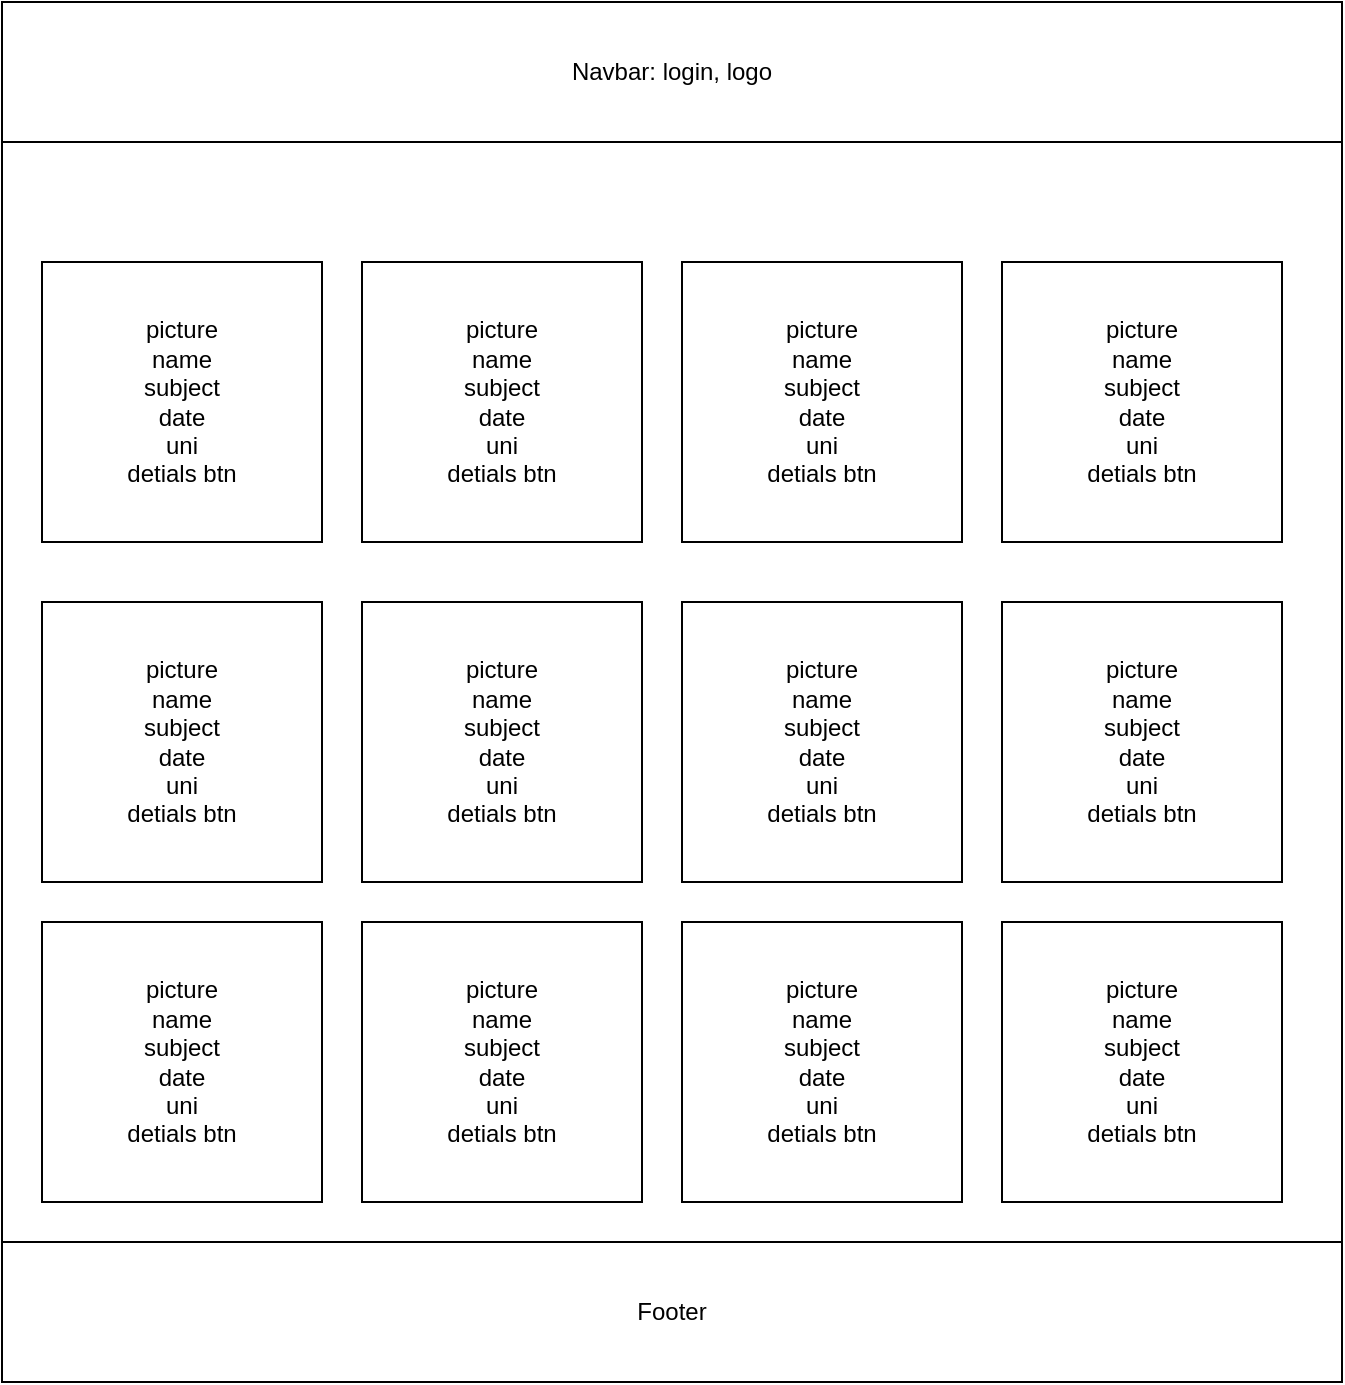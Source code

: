 <mxfile>
    <diagram id="jddEIth6pRFo4NDpLuqs" name="Page-1">
        <mxGraphModel dx="621" dy="686" grid="1" gridSize="10" guides="1" tooltips="1" connect="1" arrows="1" fold="1" page="1" pageScale="1" pageWidth="850" pageHeight="1100" math="0" shadow="0">
            <root>
                <mxCell id="0"/>
                <mxCell id="1" parent="0"/>
                <mxCell id="2" value="" style="whiteSpace=wrap;html=1;aspect=fixed;" vertex="1" parent="1">
                    <mxGeometry x="110" width="670" height="670" as="geometry"/>
                </mxCell>
                <mxCell id="3" value="Navbar: login, logo" style="rounded=0;whiteSpace=wrap;html=1;" vertex="1" parent="1">
                    <mxGeometry x="110" width="670" height="70" as="geometry"/>
                </mxCell>
                <mxCell id="4" value="Footer" style="rounded=0;whiteSpace=wrap;html=1;" vertex="1" parent="1">
                    <mxGeometry x="110" y="620" width="670" height="70" as="geometry"/>
                </mxCell>
                <mxCell id="6" value="picture&lt;br&gt;name&lt;br&gt;subject&lt;br&gt;date&lt;br&gt;uni&lt;br&gt;detials btn" style="whiteSpace=wrap;html=1;aspect=fixed;" vertex="1" parent="1">
                    <mxGeometry x="130" y="130" width="140" height="140" as="geometry"/>
                </mxCell>
                <mxCell id="7" value="picture&lt;br&gt;name&lt;br&gt;subject&lt;br&gt;date&lt;br&gt;uni&lt;br&gt;detials btn" style="whiteSpace=wrap;html=1;aspect=fixed;" vertex="1" parent="1">
                    <mxGeometry x="290" y="130" width="140" height="140" as="geometry"/>
                </mxCell>
                <mxCell id="8" value="picture&lt;br&gt;name&lt;br&gt;subject&lt;br&gt;date&lt;br&gt;uni&lt;br&gt;detials btn" style="whiteSpace=wrap;html=1;aspect=fixed;" vertex="1" parent="1">
                    <mxGeometry x="450" y="130" width="140" height="140" as="geometry"/>
                </mxCell>
                <mxCell id="9" value="picture&lt;br&gt;name&lt;br&gt;subject&lt;br&gt;date&lt;br&gt;uni&lt;br&gt;detials btn" style="whiteSpace=wrap;html=1;aspect=fixed;" vertex="1" parent="1">
                    <mxGeometry x="610" y="130" width="140" height="140" as="geometry"/>
                </mxCell>
                <mxCell id="10" value="picture&lt;br&gt;name&lt;br&gt;subject&lt;br&gt;date&lt;br&gt;uni&lt;br&gt;detials btn" style="whiteSpace=wrap;html=1;aspect=fixed;" vertex="1" parent="1">
                    <mxGeometry x="130" y="300" width="140" height="140" as="geometry"/>
                </mxCell>
                <mxCell id="11" value="picture&lt;br&gt;name&lt;br&gt;subject&lt;br&gt;date&lt;br&gt;uni&lt;br&gt;detials btn" style="whiteSpace=wrap;html=1;aspect=fixed;" vertex="1" parent="1">
                    <mxGeometry x="290" y="300" width="140" height="140" as="geometry"/>
                </mxCell>
                <mxCell id="12" value="picture&lt;br&gt;name&lt;br&gt;subject&lt;br&gt;date&lt;br&gt;uni&lt;br&gt;detials btn" style="whiteSpace=wrap;html=1;aspect=fixed;" vertex="1" parent="1">
                    <mxGeometry x="450" y="300" width="140" height="140" as="geometry"/>
                </mxCell>
                <mxCell id="13" value="picture&lt;br&gt;name&lt;br&gt;subject&lt;br&gt;date&lt;br&gt;uni&lt;br&gt;detials btn" style="whiteSpace=wrap;html=1;aspect=fixed;" vertex="1" parent="1">
                    <mxGeometry x="610" y="300" width="140" height="140" as="geometry"/>
                </mxCell>
                <mxCell id="14" value="picture&lt;br&gt;name&lt;br&gt;subject&lt;br&gt;date&lt;br&gt;uni&lt;br&gt;detials btn" style="whiteSpace=wrap;html=1;aspect=fixed;" vertex="1" parent="1">
                    <mxGeometry x="130" y="460" width="140" height="140" as="geometry"/>
                </mxCell>
                <mxCell id="15" value="picture&lt;br&gt;name&lt;br&gt;subject&lt;br&gt;date&lt;br&gt;uni&lt;br&gt;detials btn" style="whiteSpace=wrap;html=1;aspect=fixed;" vertex="1" parent="1">
                    <mxGeometry x="290" y="460" width="140" height="140" as="geometry"/>
                </mxCell>
                <mxCell id="16" value="picture&lt;br&gt;name&lt;br&gt;subject&lt;br&gt;date&lt;br&gt;uni&lt;br&gt;detials btn" style="whiteSpace=wrap;html=1;aspect=fixed;" vertex="1" parent="1">
                    <mxGeometry x="450" y="460" width="140" height="140" as="geometry"/>
                </mxCell>
                <mxCell id="17" value="picture&lt;br&gt;name&lt;br&gt;subject&lt;br&gt;date&lt;br&gt;uni&lt;br&gt;detials btn" style="whiteSpace=wrap;html=1;aspect=fixed;" vertex="1" parent="1">
                    <mxGeometry x="610" y="460" width="140" height="140" as="geometry"/>
                </mxCell>
            </root>
        </mxGraphModel>
    </diagram>
</mxfile>